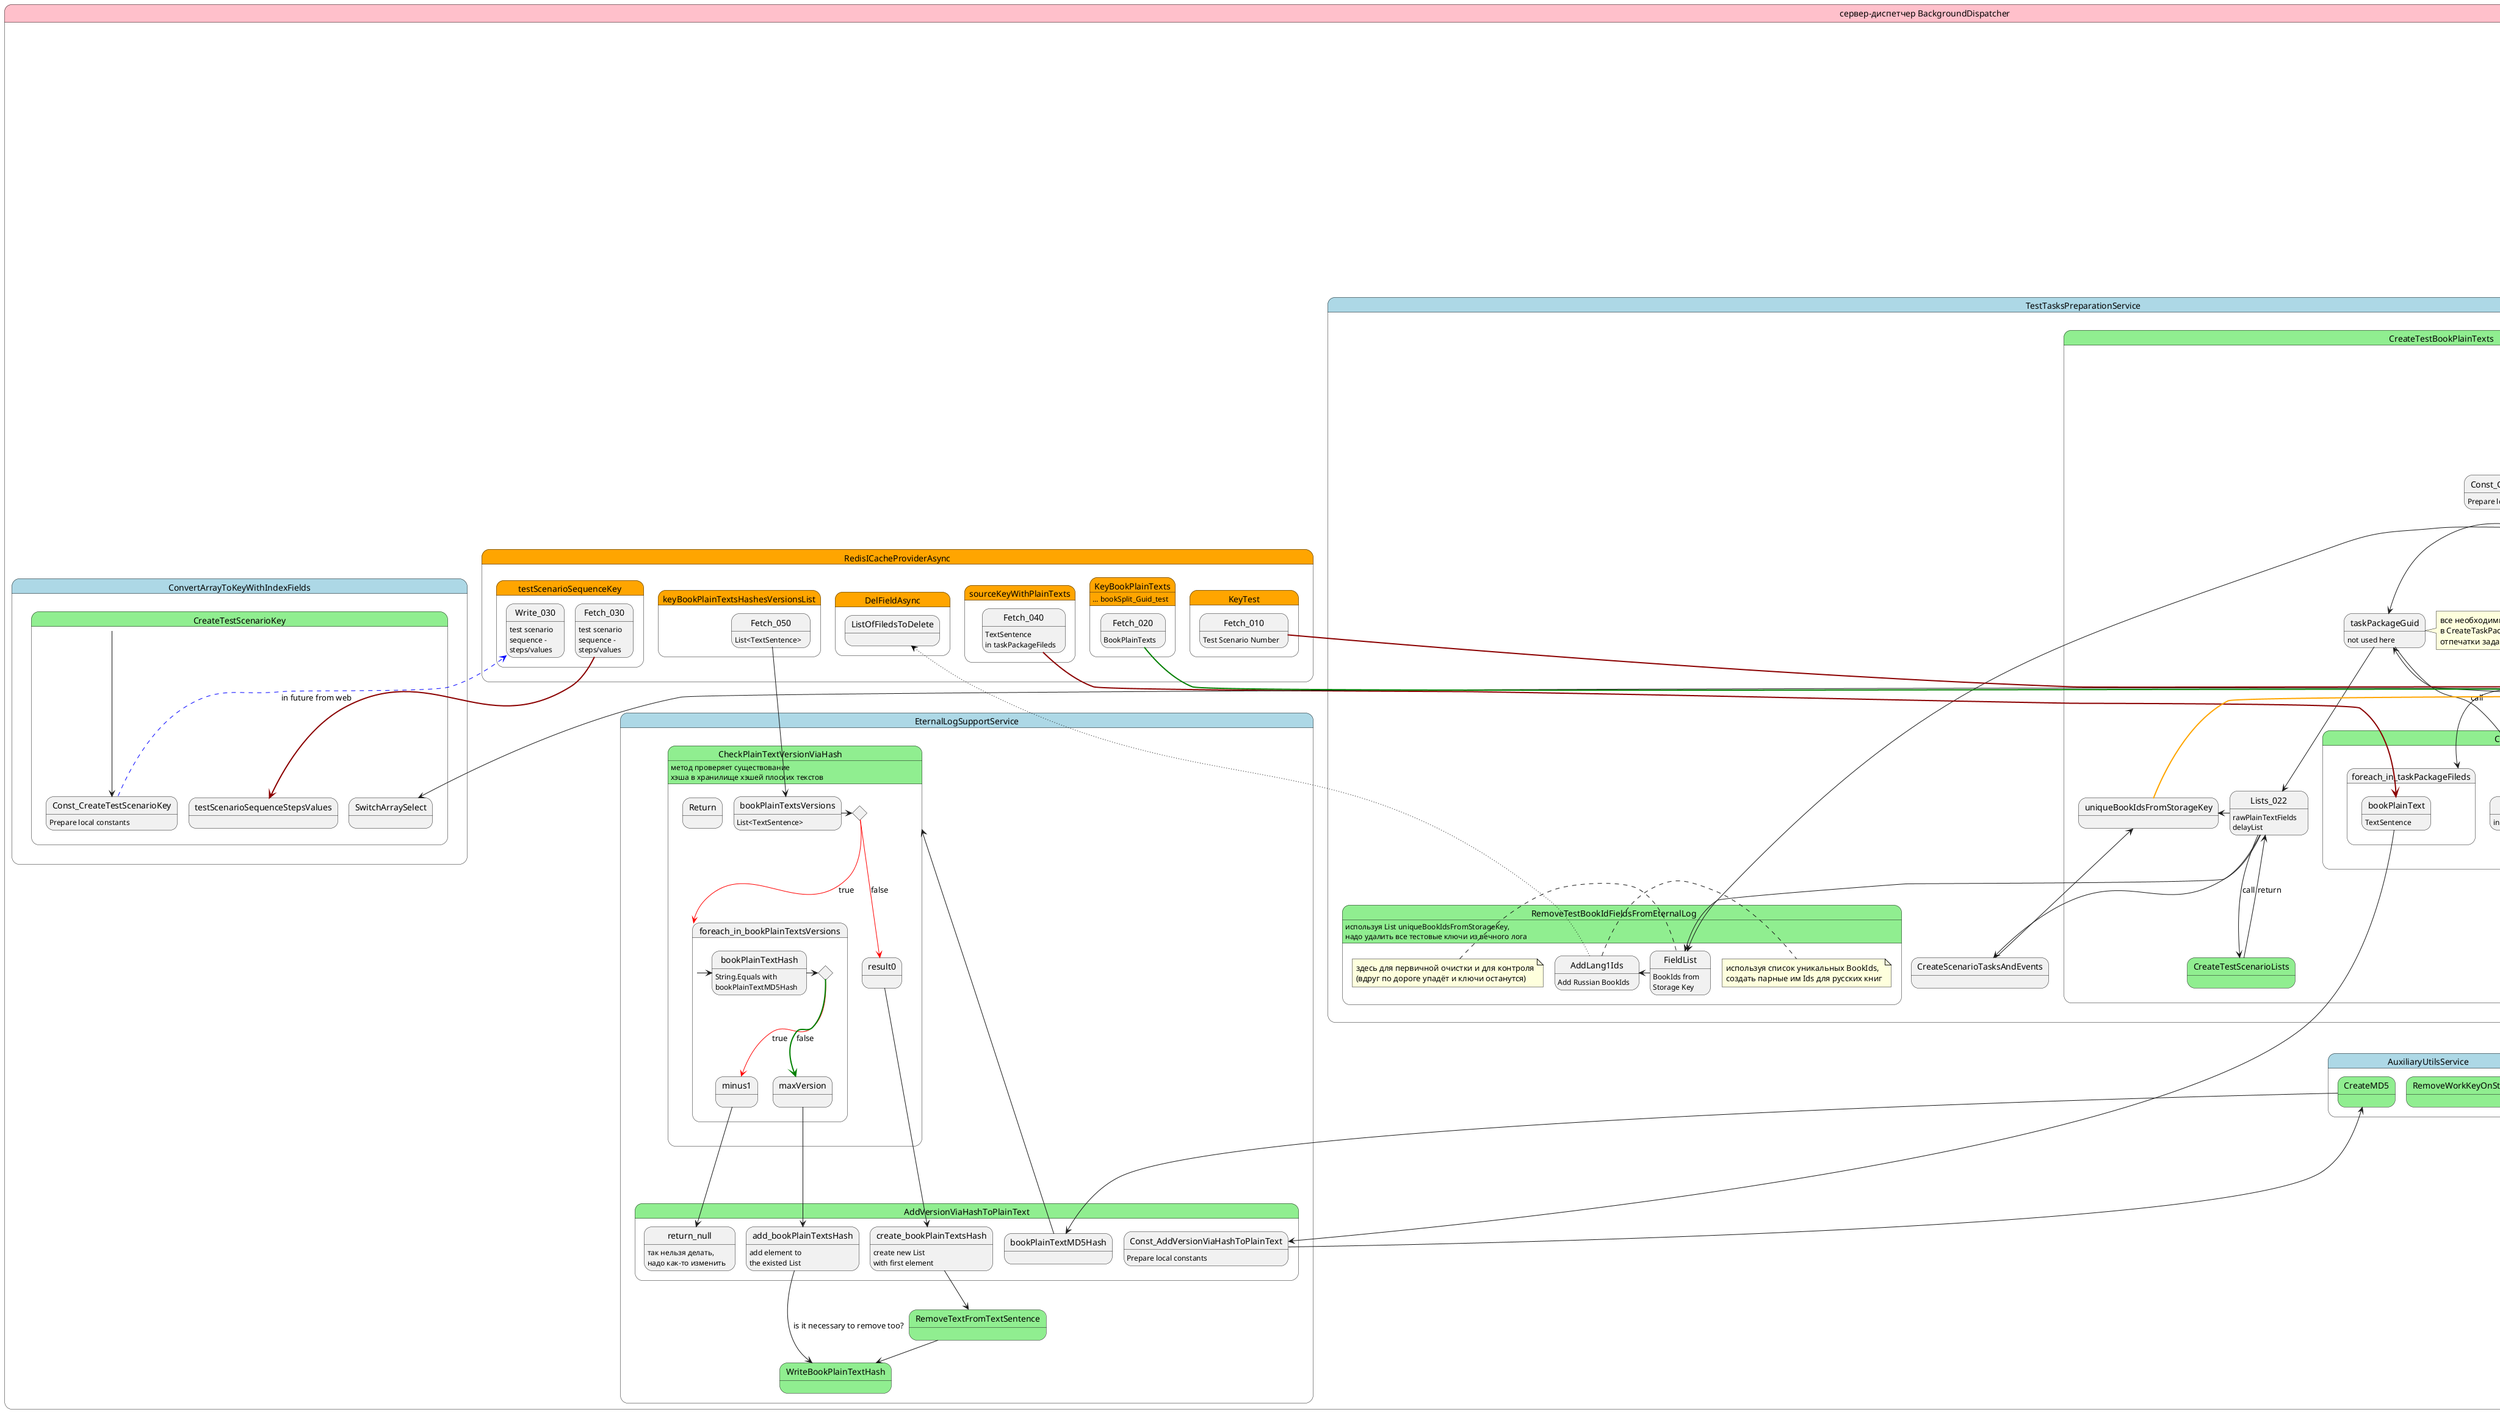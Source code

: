@startuml

state "сервер-диспетчер BackgroundDispatcher" as CurrentSite #pink {
    state "Start This Server" as ProgramCS #red

    state Monitor

    state RedisKeyEventsProvider #red

    state RedisICacheProviderAsync #orange{

        state KeyTest #orange{
            state Fetch_010 : Test Scenario Number
        }

        state KeyBookPlainTexts : ... bookSplit_Guid_test

        state KeyBookPlainTexts #orange{
            state Fetch_020 : BookPlainTexts
        }

        state testScenarioSequenceKey #orange{
            state Fetch_030 : test scenario \nsequence - \nsteps/values
            state Write_030 : test scenario \nsequence - \nsteps/values
        }

        state sourceKeyWithPlainTexts #orange{
            state Fetch_040 : TextSentence \nin taskPackageFileds
        }

        state keyBookPlainTextsHashesVersionsList #orange{
            state Fetch_050 : List<TextSentence>
        }

        state DelFieldAsync #orange{
            state ListOfFiledsToDelete
        }

    }

    state EventKeyTest #yellow

    RedisKeyEventsProvider --> EventKeyTest

    ProgramCS -[#blue,bold]-> Monitor

    state "OnKeysEventsSubscribeService" as SubscribeService #lightblue {

        Monitor -[#blue,bold]-> SubscribingPlan

        state _isTestInProgressAlready : boolean

        SubscribingPlan -[#blue,bold]-> SubscribeOnEventKeyTest

        state SubscribeOnEventKeyTest #lightgreen {

            state check_isTestInProgressAlready <<choice>>

            check_isTestInProgressAlready -[#red]-> Exit : true
            check_isTestInProgressAlready -[#green,bold]-> EventEventTestOccured : false

            state EventEventTestOccured #coral{
                state blockDual : Dual call block
            }
        }

        EventKeyTest -[#darkred,dashed]-> _isTestInProgressAlready : check
        blockDual -[#darkblue,dashed]-> _isTestInProgressAlready : true
        _isTestInProgressAlready -[#green,bold]-> check_isTestInProgressAlready : check
    }

    state "ConvertArrayToKeyWithIndexFields" as _convert #lightblue {
        'метод создаёт из последовательности команд в List<int> (пришедшим из веб-интерфейса)
        'ключ с полями-индексами порядка команд и нужной активностью в значениях
        state CreateTestScenarioKey #lightgreen {
            state Const_CreateTestScenarioKey : Prepare local constants
            Const_CreateTestScenarioKey -[#blue,dashed]-> Write_030 : in future from web
            state SwitchArraySelect
            state testScenarioSequenceStepsValues
            Fetch_030 -[#darkred,bold]-> testScenarioSequenceStepsValues
        }
        CreateTestScenarioKey --> Const_CreateTestScenarioKey
    }

    state "AuxiliaryUtilsService" as _aux #lightblue {
        state RemoveWorkKeyOnStart #lightgreen {
        }
        state CreateMD5 #lightgreen {
        }
    }

    state "TestTasksPreparationService" as _prepare #lightblue {
        state CreateTestBookPlainTexts #lightgreen {
            state Const_CreateTestBookPlainTexts : Prepare local constants
            state Lists_021 : uniqueBookIdsFromStorageKey \nguidFieldsFromStorageKey
            state taskPackageGuid : not used here
            note right of taskPackageGuid
                все необходимые действия совершаются
                в CreateTaskPackageAndSaveLog -
                отпечатки задач сохраняются в вечном логе
            end note
            state Lists_022 : rawPlainTextFields \ndelayList
            state uniqueBookIdsFromStorageKey
            CreateTestBookPlainTexts -down-> Const_CreateTestBookPlainTexts
            Const_CreateTestBookPlainTexts -> Lists_021
            Lists_021 --> CreateTestBookIdsListFromStorageKey : call
            CreateTestBookIdsListFromStorageKey --> Lists_021 : return
            Lists_021 --> taskPackageGuid
            'используя список уникальных ключей, надо удалить все тестовые ключи из вечного лога
            'здесь для первичной очистки и для контроля (вдруг по дороге упадёт и ключи останутся)
            'передаём список всех полей из временного хранилища, чтобы создать нужные записи в вечном логе
            CreateTaskPackageAndSaveLog --> taskPackageGuid : return
            taskPackageGuid --> Lists_022
            'выходной список для запуска выбранного тестового сценария - поля сырых плоских текстов и задержки
            Lists_022 --> CreateTestScenarioLists : call
            CreateTestScenarioLists --> Lists_022 : return
            Lists_022 -> uniqueBookIdsFromStorageKey
        }

        state RemoveTestBookIdFieldsFromEternalLog #lightgreen {
            state FieldList : BookIds from \nStorage Key
            note left of FieldList
                здесь для первичной очистки и для контроля
                (вдруг по дороге упадёт и ключи останутся)
            end note
            state AddLang1Ids : Add Russian BookIds
            note right of AddLang1Ids
                используя список уникальных BookIds,
                создать парные им Ids для русских книг
            end note
        }

        RemoveTestBookIdFieldsFromEternalLog : используя List uniqueBookIdsFromStorageKey, \nнадо удалить все тестовые ключи из вечного лога
        FieldList -> AddLang1Ids
        AddLang1Ids -[#black,dotted]-> ListOfFiledsToDelete
        ' создать из полей временного хранилища тестовую задачу, загрузить её и создать ключ оповещения о приходе задачи
        state CreateScenarioTasksAndEvents
        Lists_021 --> FieldList
        'RemoveTestBookIdFieldsFromEternalLog --> Lists_021
        Lists_022 --> FieldList
        'RemoveTestBookIdFieldsFromEternalLog --> Lists_022
        Lists_022 --> CreateScenarioTasksAndEvents
        CreateScenarioTasksAndEvents --> uniqueBookIdsFromStorageKey
    }

    state "TestRawBookTextsStorageService" as _store #lightblue {
        state CreateTestBookIdsListFromStorageKey #lightgreen {
        }
    }

    state "CollectTasksInPackageService" as _collect #lightblue {
        state CreateTaskPackageAndSaveLog #lightgreen {
            state taskPackageFileds : in sourceKeyWithPlainTexts
            state Const_CreateTaskPackageAndSaveLog : Prepare local constants
            state foreach_in_taskPackageFileds{
                state bookPlainText : TextSentence
                Fetch_040 -[#darkred,bold]-> bookPlainText
            }
            taskPackageGuid --> taskPackageFileds : call
            taskPackageFileds -> Const_CreateTaskPackageAndSaveLog
            Const_CreateTaskPackageAndSaveLog -> foreach_in_taskPackageFileds
        }
    }

    state "TestScenarioService" as _scenario #lightblue {
        state CreateTestScenarioLists #lightgreen {
        }
    }

    state "EternalLogSupportService" as _eternal #lightblue {
        state AddVersionViaHashToPlainText #lightgreen {
            state Const_AddVersionViaHashToPlainText : Prepare local constants
            state bookPlainTextMD5Hash
            state return_null : так нельзя делать, \nнадо как-то изменить
            state create_bookPlainTextsHash : create new List \nwith first element
            state add_bookPlainTextsHash : add element to \nthe existed List
        }
        state CheckPlainTextVersionViaHash #lightgreen {
            CheckPlainTextVersionViaHash : метод проверяет существование \nхэша в хранилище хэшей плоских текстов
            state bookPlainTextsVersions : List<TextSentence>
            state bookPlainTextsVersions_not_null <<choice>>
            state result0
            state Return
            bookPlainTextsVersions -> bookPlainTextsVersions_not_null
            bookPlainTextsVersions_not_null -[#red]->foreach_in_bookPlainTextsVersions : true
            bookPlainTextsVersions_not_null -[#red]->result0 : false

            state foreach_in_bookPlainTextsVersions{
                state maxVersion
                state bookPlainTextHash : String.Equals with \nbookPlainTextMD5Hash
                state isThisHashExisted  <<choice>>
                state minus1
                foreach_in_bookPlainTextsVersions -> bookPlainTextHash
                bookPlainTextHash -> isThisHashExisted
                isThisHashExisted -[#red]->minus1 : true
                isThisHashExisted -[#green,bold]-> maxVersion : false
            }
        }
        Fetch_050 --> bookPlainTextsVersions
        minus1 --> return_null
        result0 --> create_bookPlainTextsHash
        maxVersion --> add_bookPlainTextsHash
        bookPlainTextMD5Hash --> CheckPlainTextVersionViaHash
        state RemoveTextFromTextSentence #lightgreen {

        }
        state WriteBookPlainTextHash #lightgreen {

        }
        create_bookPlainTextsHash --> RemoveTextFromTextSentence
        RemoveTextFromTextSentence --> WriteBookPlainTextHash
        add_bookPlainTextsHash --> WriteBookPlainTextHash : is it necessary to remove too?
    }

    CreateMD5 --> bookPlainTextMD5Hash
    bookPlainText --> Const_AddVersionViaHashToPlainText
    Const_AddVersionViaHashToPlainText --> CreateMD5

    state "FormTaskPackageFromPlainText" as _front #lightblue {
        state HandlerCallingsDistributor #lightgreen {
            state isTestInProgress
        }
    }

    state "IntegrationTestService" as _test #lightblue {
        state _isTestInProgress : boolean

        state IntegrationTestStart #lightgreen {
            state Const_IntegrationTestStart : Prepare local constants
            IntegrationTestStart --> Const_IntegrationTestStart
            Const_IntegrationTestStart -[#darkblue,dashed]-> _isTestInProgress : true
            state testResult
            Const_IntegrationTestStart --> testScenario
            testScenario --> testResult
            testResult -[#red,dashed]-> _isTestInProgress : false
            _isTestInProgress -[#green,bold]-> isTestInProgress : check
        }

        state testScenario #lightgreen {
            state List_011 : uniqueBookIdsFromStorageKey
            state readTestScenarioNum
            state tempCreateScenario
            Fetch_010 -[#darkred,bold]-> tempCreateScenario
            tempCreateScenario --> SwitchArraySelect
            List_011 -[#orange,bold]-> CreateTestBookPlainTexts
            uniqueBookIdsFromStorageKey -[#orange,bold]-> List_011
            Fetch_020 -[#green,bold]-> readTestScenarioNum
        }
        Const_IntegrationTestStart -[#red,dashed]-> _isTestInProgressAlready : false
    }
    EventEventTestOccured --> IntegrationTestStart
    IntegrationTestStart --> RemoveWorkKeyOnStart
}
@enduml

state IsTestResultAsserted #lightgreen {
    state foreachEvent #green{
        state keyEventDataList #coral{
            state foreachText #green{
                state plainTextsDataList #coral{
                }
            }
        }
    }
}